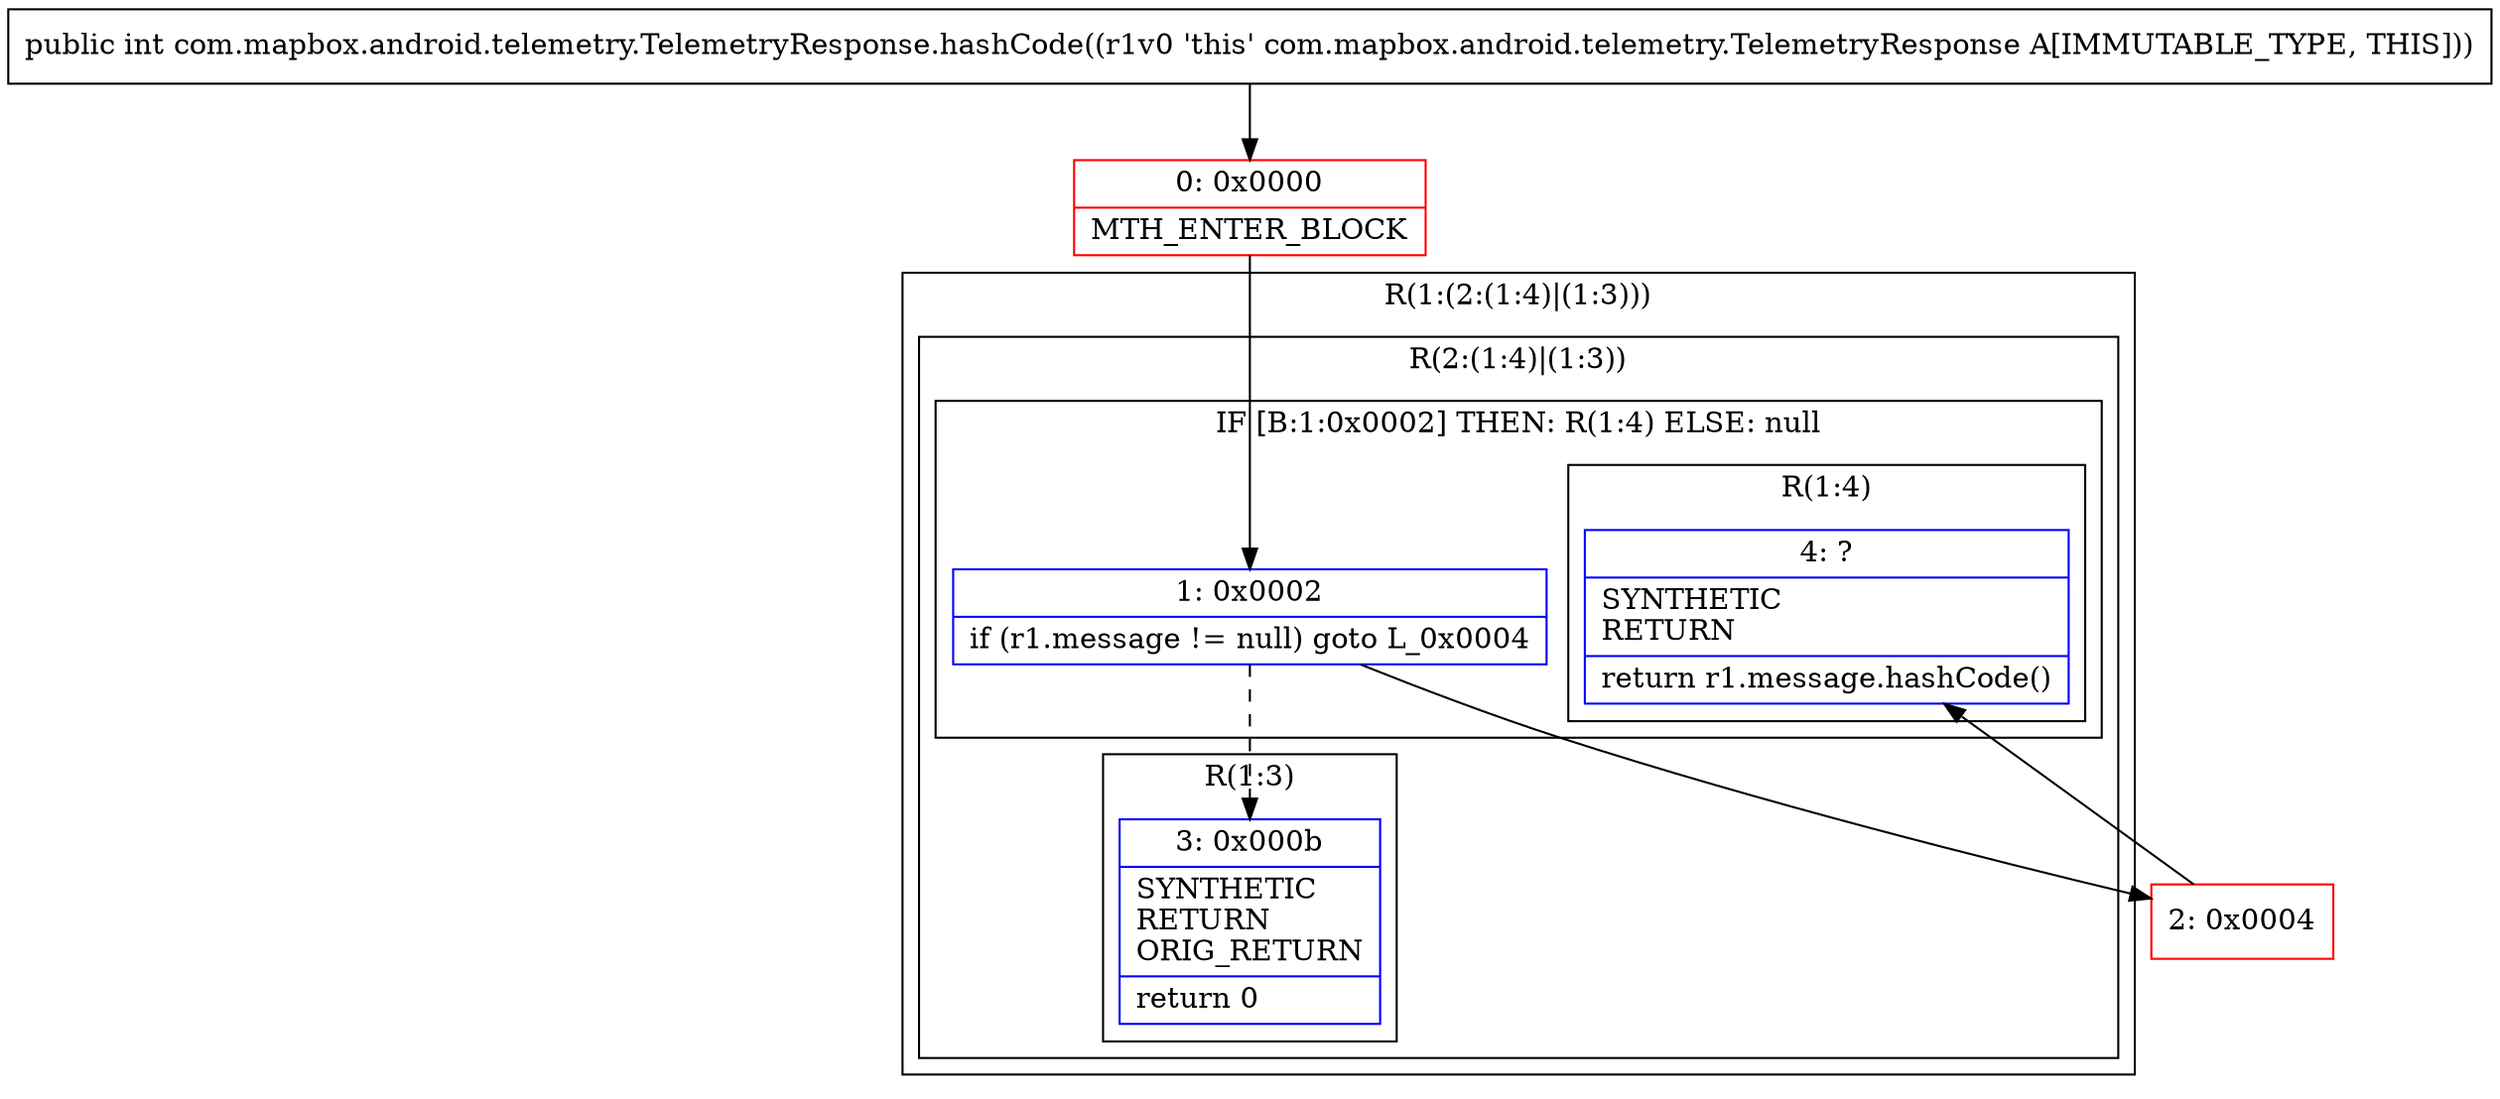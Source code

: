 digraph "CFG forcom.mapbox.android.telemetry.TelemetryResponse.hashCode()I" {
subgraph cluster_Region_1232486513 {
label = "R(1:(2:(1:4)|(1:3)))";
node [shape=record,color=blue];
subgraph cluster_Region_1161825108 {
label = "R(2:(1:4)|(1:3))";
node [shape=record,color=blue];
subgraph cluster_IfRegion_1093891508 {
label = "IF [B:1:0x0002] THEN: R(1:4) ELSE: null";
node [shape=record,color=blue];
Node_1 [shape=record,label="{1\:\ 0x0002|if (r1.message != null) goto L_0x0004\l}"];
subgraph cluster_Region_1072104753 {
label = "R(1:4)";
node [shape=record,color=blue];
Node_4 [shape=record,label="{4\:\ ?|SYNTHETIC\lRETURN\l|return r1.message.hashCode()\l}"];
}
}
subgraph cluster_Region_1156165492 {
label = "R(1:3)";
node [shape=record,color=blue];
Node_3 [shape=record,label="{3\:\ 0x000b|SYNTHETIC\lRETURN\lORIG_RETURN\l|return 0\l}"];
}
}
}
Node_0 [shape=record,color=red,label="{0\:\ 0x0000|MTH_ENTER_BLOCK\l}"];
Node_2 [shape=record,color=red,label="{2\:\ 0x0004}"];
MethodNode[shape=record,label="{public int com.mapbox.android.telemetry.TelemetryResponse.hashCode((r1v0 'this' com.mapbox.android.telemetry.TelemetryResponse A[IMMUTABLE_TYPE, THIS])) }"];
MethodNode -> Node_0;
Node_1 -> Node_2;
Node_1 -> Node_3[style=dashed];
Node_0 -> Node_1;
Node_2 -> Node_4;
}

